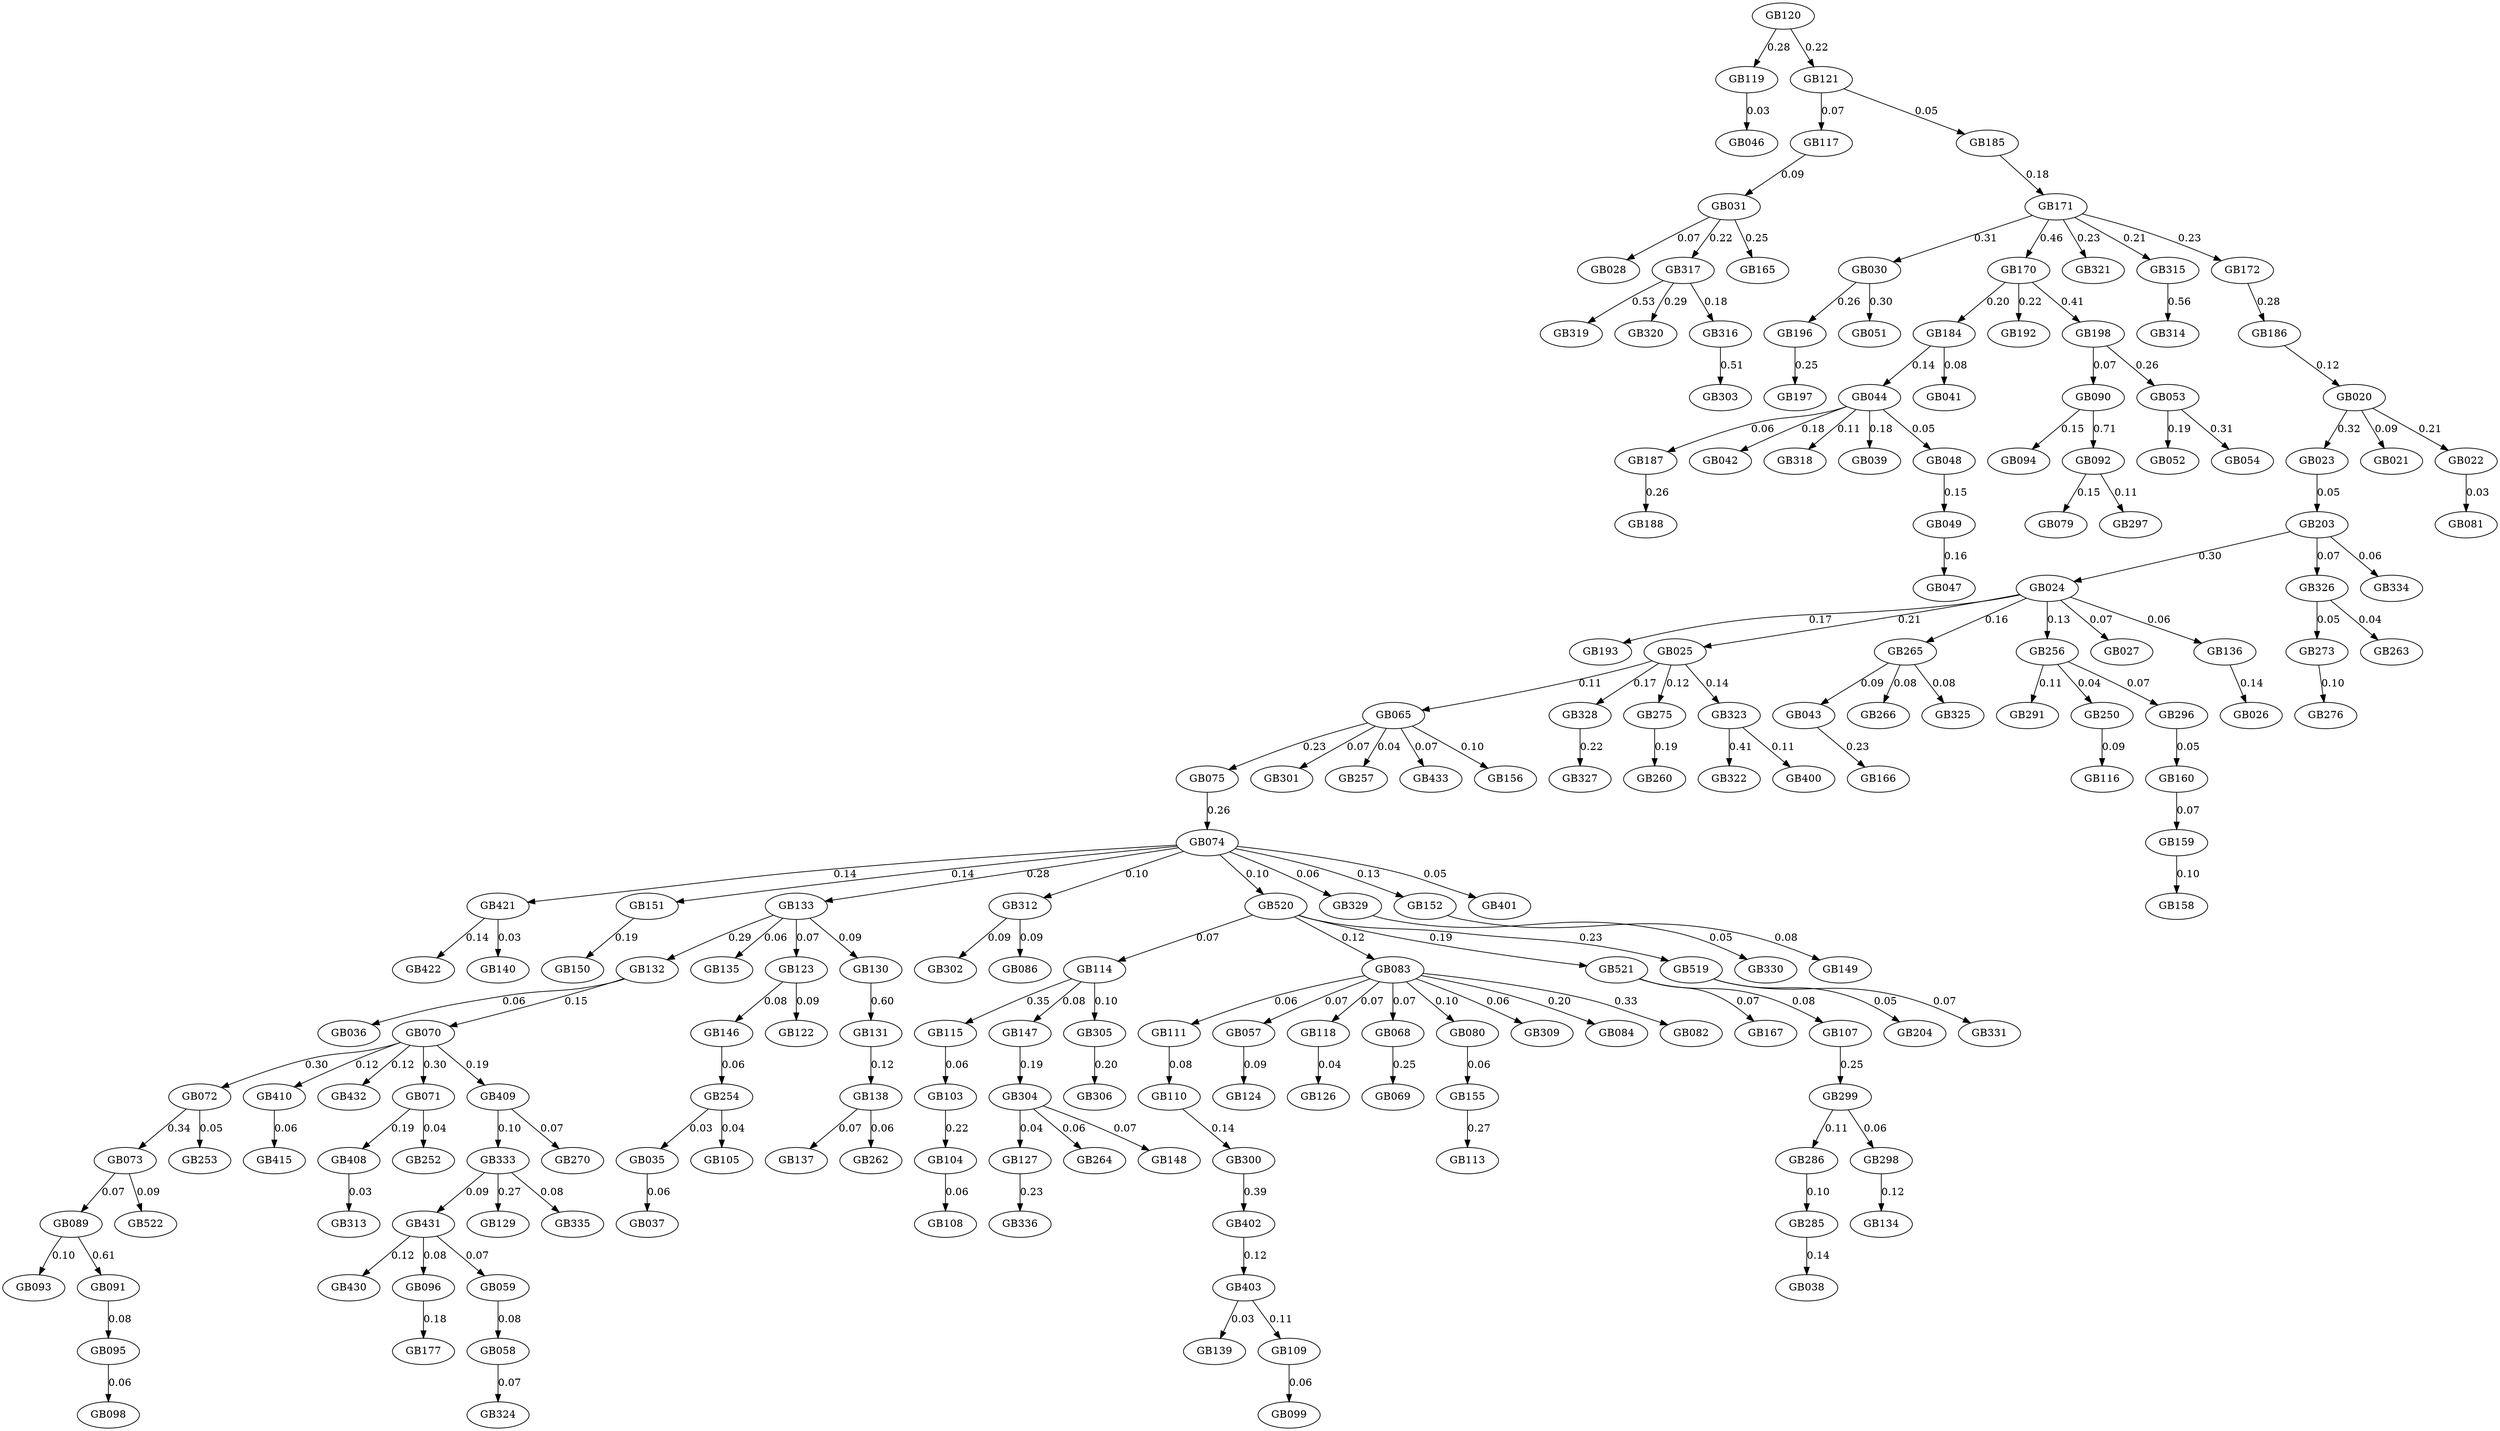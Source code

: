 digraph G {
   GB090 -> GB094 [label="0.15"];
   GB024 -> GB193 [label="0.17"];
   GB114 -> GB115 [label="0.35"];
   GB023 -> GB203 [label="0.05"];
   GB025 -> GB065 [label="0.11"];
   GB304 -> GB127 [label="0.04"];
   GB075 -> GB074 [label="0.26"];
   GB120 -> GB119 [label="0.28"];
   GB403 -> GB139 [label="0.03"];
   GB072 -> GB073 [label="0.34"];
   GB160 -> GB159 [label="0.07"];
   GB111 -> GB110 [label="0.08"];
   GB043 -> GB166 [label="0.23"];
   GB083 -> GB057 [label="0.07"];
   GB521 -> GB167 [label="0.07"];
   GB057 -> GB124 [label="0.09"];
   GB431 -> GB430 [label="0.12"];
   GB044 -> GB187 [label="0.06"];
   GB159 -> GB158 [label="0.10"];
   GB196 -> GB197 [label="0.25"];
   GB333 -> GB431 [label="0.09"];
   GB115 -> GB103 [label="0.06"];
   GB286 -> GB285 [label="0.10"];
   GB328 -> GB327 [label="0.22"];
   GB132 -> GB036 [label="0.06"];
   GB070 -> GB072 [label="0.30"];
   GB431 -> GB096 [label="0.08"];
   GB285 -> GB038 [label="0.14"];
   GB421 -> GB422 [label="0.14"];
   GB090 -> GB092 [label="0.71"];
   GB020 -> GB021 [label="0.09"];
   GB031 -> GB028 [label="0.07"];
   GB089 -> GB093 [label="0.10"];
   GB070 -> GB410 [label="0.12"];
   GB151 -> GB150 [label="0.19"];
   GB114 -> GB147 [label="0.08"];
   GB133 -> GB135 [label="0.06"];
   GB053 -> GB052 [label="0.19"];
   GB031 -> GB317 [label="0.22"];
   GB070 -> GB432 [label="0.12"];
   GB121 -> GB117 [label="0.07"];
   GB147 -> GB304 [label="0.19"];
   GB133 -> GB123 [label="0.07"];
   GB058 -> GB324 [label="0.07"];
   GB044 -> GB042 [label="0.18"];
   GB312 -> GB302 [label="0.09"];
   GB096 -> GB177 [label="0.18"];
   GB053 -> GB054 [label="0.31"];
   GB095 -> GB098 [label="0.06"];
   GB171 -> GB030 [label="0.31"];
   GB408 -> GB313 [label="0.03"];
   GB304 -> GB264 [label="0.06"];
   GB519 -> GB204 [label="0.05"];
   GB184 -> GB044 [label="0.14"];
   GB133 -> GB130 [label="0.09"];
   GB265 -> GB043 [label="0.09"];
   GB299 -> GB298 [label="0.06"];
   GB275 -> GB260 [label="0.19"];
   GB025 -> GB275 [label="0.12"];
   GB118 -> GB126 [label="0.04"];
   GB520 -> GB521 [label="0.19"];
   GB025 -> GB328 [label="0.17"];
   GB323 -> GB322 [label="0.41"];
   GB123 -> GB146 [label="0.08"];
   GB138 -> GB137 [label="0.07"];
   GB044 -> GB318 [label="0.11"];
   GB256 -> GB291 [label="0.11"];
   GB170 -> GB184 [label="0.20"];
   GB171 -> GB321 [label="0.23"];
   GB146 -> GB254 [label="0.06"];
   GB520 -> GB114 [label="0.07"];
   GB031 -> GB165 [label="0.25"];
   GB083 -> GB118 [label="0.07"];
   GB024 -> GB027 [label="0.07"];
   GB024 -> GB136 [label="0.06"];
   GB035 -> GB037 [label="0.06"];
   GB186 -> GB020 [label="0.12"];
   GB049 -> GB047 [label="0.16"];
   GB326 -> GB273 [label="0.05"];
   GB070 -> GB071 [label="0.30"];
   GB265 -> GB266 [label="0.08"];
   GB109 -> GB099 [label="0.06"];
   GB250 -> GB116 [label="0.09"];
   GB273 -> GB276 [label="0.10"];
   GB138 -> GB262 [label="0.06"];
   GB068 -> GB069 [label="0.25"];
   GB120 -> GB121 [label="0.22"];
   GB305 -> GB306 [label="0.20"];
   GB519 -> GB331 [label="0.07"];
   GB022 -> GB081 [label="0.03"];
   GB074 -> GB151 [label="0.14"];
   GB329 -> GB330 [label="0.05"];
   GB065 -> GB075 [label="0.23"];
   GB080 -> GB155 [label="0.06"];
   GB403 -> GB109 [label="0.11"];
   GB107 -> GB299 [label="0.25"];
   GB421 -> GB140 [label="0.03"];
   GB074 -> GB152 [label="0.13"];
   GB074 -> GB312 [label="0.10"];
   GB083 -> GB080 [label="0.10"];
   GB315 -> GB314 [label="0.56"];
   GB300 -> GB402 [label="0.39"];
   GB304 -> GB148 [label="0.07"];
   GB402 -> GB403 [label="0.12"];
   GB410 -> GB415 [label="0.06"];
   GB103 -> GB104 [label="0.22"];
   GB044 -> GB039 [label="0.18"];
   GB089 -> GB091 [label="0.61"];
   GB521 -> GB107 [label="0.08"];
   GB317 -> GB319 [label="0.53"];
   GB203 -> GB024 [label="0.30"];
   GB171 -> GB315 [label="0.21"];
   GB072 -> GB253 [label="0.05"];
   GB152 -> GB149 [label="0.08"];
   GB520 -> GB083 [label="0.12"];
   GB083 -> GB068 [label="0.07"];
   GB092 -> GB079 [label="0.15"];
   GB132 -> GB070 [label="0.15"];
   GB071 -> GB252 [label="0.04"];
   GB083 -> GB111 [label="0.06"];
   GB073 -> GB522 [label="0.09"];
   GB155 -> GB113 [label="0.27"];
   GB131 -> GB138 [label="0.12"];
   GB170 -> GB192 [label="0.22"];
   GB048 -> GB049 [label="0.15"];
   GB136 -> GB026 [label="0.14"];
   GB065 -> GB301 [label="0.07"];
   GB203 -> GB326 [label="0.07"];
   GB312 -> GB086 [label="0.09"];
   GB185 -> GB171 [label="0.18"];
   GB074 -> GB401 [label="0.05"];
   GB265 -> GB325 [label="0.08"];
   GB333 -> GB129 [label="0.27"];
   GB073 -> GB089 [label="0.07"];
   GB333 -> GB335 [label="0.08"];
   GB104 -> GB108 [label="0.06"];
   GB071 -> GB408 [label="0.19"];
   GB317 -> GB320 [label="0.29"];
   GB083 -> GB309 [label="0.06"];
   GB184 -> GB041 [label="0.08"];
   GB298 -> GB134 [label="0.12"];
   GB198 -> GB090 [label="0.07"];
   GB316 -> GB303 [label="0.51"];
   GB083 -> GB084 [label="0.20"];
   GB254 -> GB035 [label="0.03"];
   GB326 -> GB263 [label="0.04"];
   GB024 -> GB025 [label="0.21"];
   GB030 -> GB196 [label="0.26"];
   GB065 -> GB257 [label="0.04"];
   GB083 -> GB082 [label="0.33"];
   GB020 -> GB023 [label="0.32"];
   GB121 -> GB185 [label="0.05"];
   GB091 -> GB095 [label="0.08"];
   GB117 -> GB031 [label="0.09"];
   GB198 -> GB053 [label="0.26"];
   GB170 -> GB198 [label="0.41"];
   GB024 -> GB256 [label="0.13"];
   GB171 -> GB170 [label="0.46"];
   GB020 -> GB022 [label="0.21"];
   GB203 -> GB334 [label="0.06"];
   GB187 -> GB188 [label="0.26"];
   GB074 -> GB421 [label="0.14"];
   GB130 -> GB131 [label="0.60"];
   GB123 -> GB122 [label="0.09"];
   GB024 -> GB265 [label="0.16"];
   GB409 -> GB333 [label="0.10"];
   GB256 -> GB296 [label="0.07"];
   GB074 -> GB520 [label="0.10"];
   GB172 -> GB186 [label="0.28"];
   GB254 -> GB105 [label="0.04"];
   GB299 -> GB286 [label="0.11"];
   GB133 -> GB132 [label="0.29"];
   GB074 -> GB133 [label="0.28"];
   GB110 -> GB300 [label="0.14"];
   GB323 -> GB400 [label="0.11"];
   GB317 -> GB316 [label="0.18"];
   GB059 -> GB058 [label="0.08"];
   GB030 -> GB051 [label="0.30"];
   GB296 -> GB160 [label="0.05"];
   GB025 -> GB323 [label="0.14"];
   GB044 -> GB048 [label="0.05"];
   GB070 -> GB409 [label="0.19"];
   GB256 -> GB250 [label="0.04"];
   GB127 -> GB336 [label="0.23"];
   GB092 -> GB297 [label="0.11"];
   GB431 -> GB059 [label="0.07"];
   GB119 -> GB046 [label="0.03"];
   GB065 -> GB433 [label="0.07"];
   GB409 -> GB270 [label="0.07"];
   GB065 -> GB156 [label="0.10"];
   GB520 -> GB519 [label="0.23"];
   GB114 -> GB305 [label="0.10"];
   GB171 -> GB172 [label="0.23"];
   GB074 -> GB329 [label="0.06"];
   GB080;
   GB081;
   GB082;
   GB270;
   GB084;
   GB276;
   GB086;
   GB089;
   GB160;
   GB167;
   GB166;
   GB165;
   GB083;
   GB408;
   GB409;
   GB320;
   GB400;
   GB401;
   GB402;
   GB403;
   GB138;
   GB275;
   GB139;
   GB250;
   GB079;
   GB264;
   GB265;
   GB266;
   GB071;
   GB070;
   GB073;
   GB263;
   GB130;
   GB131;
   GB273;
   GB068;
   GB069;
   GB065;
   GB327;
   GB188;
   GB058;
   GB185;
   GB184;
   GB187;
   GB186;
   GB091;
   GB159;
   GB177;
   GB170;
   GB171;
   GB172;
   GB052;
   GB325;
   GB324;
   GB059;
   GB326;
   GB321;
   GB042;
   GB323;
   GB322;
   GB053;
   GB203;
   GB051;
   GB298;
   GB057;
   GB328;
   GB204;
   GB054;
   GB198;
   GB099;
   GB192;
   GB193;
   GB098;
   GB196;
   GB197;
   GB519;
   GB291;
   GB297;
   GB296;
   GB299;
   GB123;
   GB049;
   GB103;
   GB105;
   GB104;
   GB107;
   GB109;
   GB108;
   GB336;
   GB334;
   GB335;
   GB333;
   GB330;
   GB331;
   GB522;
   GB521;
   GB520;
   GB318;
   GB148;
   GB286;
   GB285;
   GB113;
   GB110;
   GB111;
   GB116;
   GB117;
   GB114;
   GB115;
   GB118;
   GB119;
   GB147;
   GB303;
   GB302;
   GB301;
   GB317;
   GB306;
   GB305;
   GB304;
   GB309;
   GB431;
   GB430;
   GB433;
   GB432;
   GB075;
   GB044;
   GB046;
   GB047;
   GB041;
   GB129;
   GB043;
   GB127;
   GB126;
   GB124;
   GB048;
   GB122;
   GB121;
   GB120;
   GB254;
   GB257;
   GB256;
   GB149;
   GB319;
   GB253;
   GB252;
   GB314;
   GB315;
   GB316;
   GB146;
   GB140;
   GB312;
   GB313;
   GB300;
   GB422;
   GB421;
   GB031;
   GB030;
   GB035;
   GB037;
   GB036;
   GB039;
   GB038;
   GB132;
   GB133;
   GB134;
   GB135;
   GB136;
   GB137;
   GB096;
   GB095;
   GB094;
   GB093;
   GB092;
   GB158;
   GB090;
   GB156;
   GB260;
   GB155;
   GB152;
   GB150;
   GB151;
   GB410;
   GB329;
   GB262;
   GB415;
   GB072;
   GB074;
   GB022;
   GB023;
   GB020;
   GB021;
   GB026;
   GB027;
   GB024;
   GB025;
   GB028;

}
